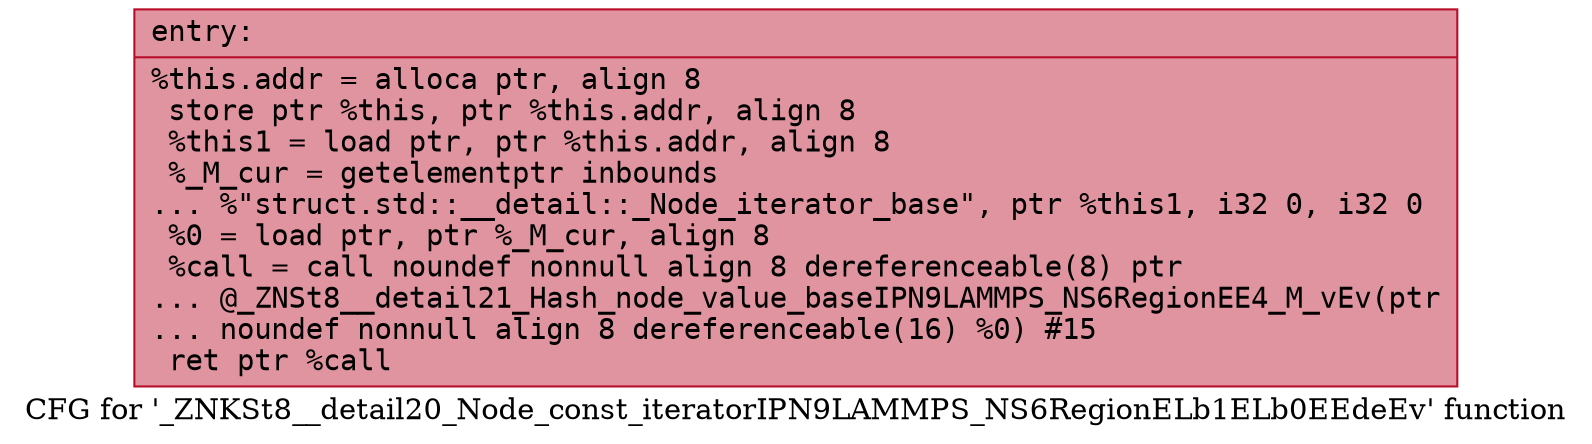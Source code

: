 digraph "CFG for '_ZNKSt8__detail20_Node_const_iteratorIPN9LAMMPS_NS6RegionELb1ELb0EEdeEv' function" {
	label="CFG for '_ZNKSt8__detail20_Node_const_iteratorIPN9LAMMPS_NS6RegionELb1ELb0EEdeEv' function";

	Node0x561837dec100 [shape=record,color="#b70d28ff", style=filled, fillcolor="#b70d2870" fontname="Courier",label="{entry:\l|  %this.addr = alloca ptr, align 8\l  store ptr %this, ptr %this.addr, align 8\l  %this1 = load ptr, ptr %this.addr, align 8\l  %_M_cur = getelementptr inbounds\l... %\"struct.std::__detail::_Node_iterator_base\", ptr %this1, i32 0, i32 0\l  %0 = load ptr, ptr %_M_cur, align 8\l  %call = call noundef nonnull align 8 dereferenceable(8) ptr\l... @_ZNSt8__detail21_Hash_node_value_baseIPN9LAMMPS_NS6RegionEE4_M_vEv(ptr\l... noundef nonnull align 8 dereferenceable(16) %0) #15\l  ret ptr %call\l}"];
}
